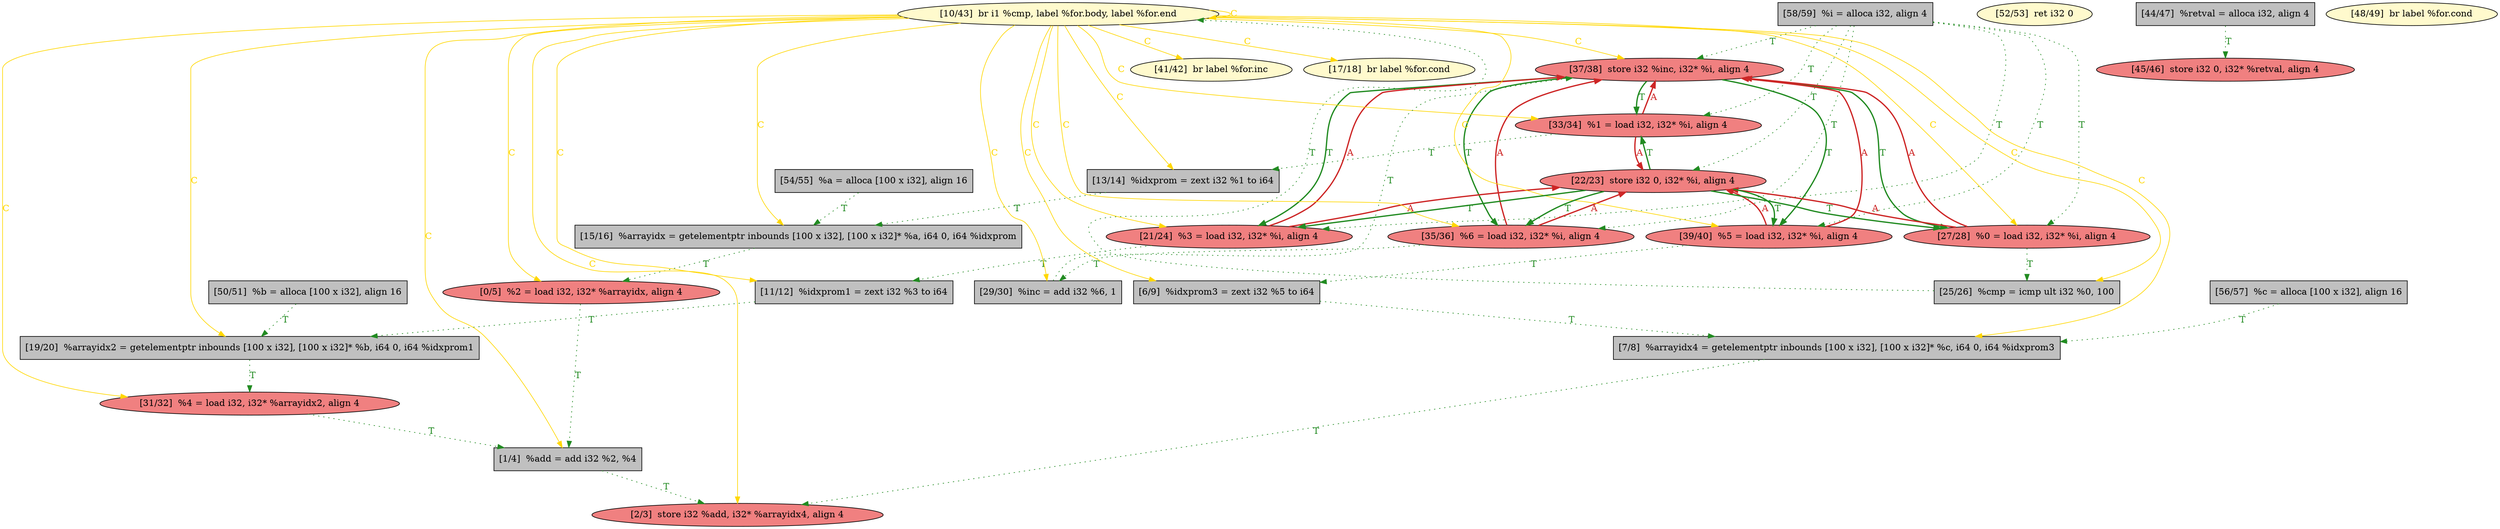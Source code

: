 
digraph G {


node58 [fillcolor=grey,label="[13/14]  %idxprom = zext i32 %1 to i64",shape=rectangle,style=filled ]
node57 [fillcolor=grey,label="[58/59]  %i = alloca i32, align 4",shape=rectangle,style=filled ]
node56 [fillcolor=grey,label="[15/16]  %arrayidx = getelementptr inbounds [100 x i32], [100 x i32]* %a, i64 0, i64 %idxprom",shape=rectangle,style=filled ]
node59 [fillcolor=grey,label="[11/12]  %idxprom1 = zext i32 %3 to i64",shape=rectangle,style=filled ]
node53 [fillcolor=grey,label="[19/20]  %arrayidx2 = getelementptr inbounds [100 x i32], [100 x i32]* %b, i64 0, i64 %idxprom1",shape=rectangle,style=filled ]
node52 [fillcolor=lemonchiffon,label="[41/42]  br label %for.inc",shape=ellipse,style=filled ]
node51 [fillcolor=grey,label="[54/55]  %a = alloca [100 x i32], align 16",shape=rectangle,style=filled ]
node48 [fillcolor=lightcoral,label="[37/38]  store i32 %inc, i32* %i, align 4",shape=ellipse,style=filled ]
node47 [fillcolor=lightcoral,label="[33/34]  %1 = load i32, i32* %i, align 4",shape=ellipse,style=filled ]
node55 [fillcolor=grey,label="[56/57]  %c = alloca [100 x i32], align 16",shape=rectangle,style=filled ]
node46 [fillcolor=grey,label="[50/51]  %b = alloca [100 x i32], align 16",shape=rectangle,style=filled ]
node49 [fillcolor=lightcoral,label="[35/36]  %6 = load i32, i32* %i, align 4",shape=ellipse,style=filled ]
node35 [fillcolor=grey,label="[7/8]  %arrayidx4 = getelementptr inbounds [100 x i32], [100 x i32]* %c, i64 0, i64 %idxprom3",shape=rectangle,style=filled ]
node45 [fillcolor=lightcoral,label="[31/32]  %4 = load i32, i32* %arrayidx2, align 4",shape=ellipse,style=filled ]
node50 [fillcolor=lemonchiffon,label="[52/53]  ret i32 0",shape=ellipse,style=filled ]
node34 [fillcolor=lightcoral,label="[21/24]  %3 = load i32, i32* %i, align 4",shape=ellipse,style=filled ]
node33 [fillcolor=grey,label="[1/4]  %add = add i32 %2, %4",shape=rectangle,style=filled ]
node54 [fillcolor=lightcoral,label="[45/46]  store i32 0, i32* %retval, align 4",shape=ellipse,style=filled ]
node40 [fillcolor=lightcoral,label="[39/40]  %5 = load i32, i32* %i, align 4",shape=ellipse,style=filled ]
node32 [fillcolor=lemonchiffon,label="[10/43]  br i1 %cmp, label %for.body, label %for.end",shape=ellipse,style=filled ]
node30 [fillcolor=lightcoral,label="[0/5]  %2 = load i32, i32* %arrayidx, align 4",shape=ellipse,style=filled ]
node38 [fillcolor=lightcoral,label="[27/28]  %0 = load i32, i32* %i, align 4",shape=ellipse,style=filled ]
node36 [fillcolor=grey,label="[25/26]  %cmp = icmp ult i32 %0, 100",shape=rectangle,style=filled ]
node31 [fillcolor=grey,label="[6/9]  %idxprom3 = zext i32 %5 to i64",shape=rectangle,style=filled ]
node39 [fillcolor=lemonchiffon,label="[48/49]  br label %for.cond",shape=ellipse,style=filled ]
node44 [fillcolor=lemonchiffon,label="[17/18]  br label %for.cond",shape=ellipse,style=filled ]
node37 [fillcolor=grey,label="[44/47]  %retval = alloca i32, align 4",shape=rectangle,style=filled ]
node41 [fillcolor=lightcoral,label="[22/23]  store i32 0, i32* %i, align 4",shape=ellipse,style=filled ]
node43 [fillcolor=lightcoral,label="[2/3]  store i32 %add, i32* %arrayidx4, align 4",shape=ellipse,style=filled ]
node42 [fillcolor=grey,label="[29/30]  %inc = add i32 %6, 1",shape=rectangle,style=filled ]

node49->node41 [style=solid,color=firebrick3,label="A",penwidth=2.0,fontcolor=firebrick3 ]
node32->node31 [color=gold,label="C",fontcolor=gold ]
node56->node30 [style=dotted,color=forestgreen,label="T",penwidth=1.0,fontcolor=forestgreen ]
node34->node59 [style=dotted,color=forestgreen,label="T",penwidth=1.0,fontcolor=forestgreen ]
node41->node38 [style=solid,color=forestgreen,label="T",penwidth=2.0,fontcolor=forestgreen ]
node38->node41 [style=solid,color=firebrick3,label="A",penwidth=2.0,fontcolor=firebrick3 ]
node41->node47 [style=solid,color=forestgreen,label="T",penwidth=2.0,fontcolor=forestgreen ]
node47->node41 [style=solid,color=firebrick3,label="A",penwidth=2.0,fontcolor=firebrick3 ]
node36->node32 [style=dotted,color=forestgreen,label="T",penwidth=1.0,fontcolor=forestgreen ]
node32->node36 [color=gold,label="C",fontcolor=gold ]
node41->node34 [style=solid,color=forestgreen,label="T",penwidth=2.0,fontcolor=forestgreen ]
node32->node30 [color=gold,label="C",fontcolor=gold ]
node37->node54 [style=dotted,color=forestgreen,label="T",penwidth=1.0,fontcolor=forestgreen ]
node57->node34 [style=dotted,color=forestgreen,label="T",penwidth=1.0,fontcolor=forestgreen ]
node57->node38 [style=dotted,color=forestgreen,label="T",penwidth=1.0,fontcolor=forestgreen ]
node32->node52 [color=gold,label="C",fontcolor=gold ]
node38->node36 [style=dotted,color=forestgreen,label="T",penwidth=1.0,fontcolor=forestgreen ]
node45->node33 [style=dotted,color=forestgreen,label="T",penwidth=1.0,fontcolor=forestgreen ]
node40->node31 [style=dotted,color=forestgreen,label="T",penwidth=1.0,fontcolor=forestgreen ]
node32->node59 [color=gold,label="C",fontcolor=gold ]
node57->node40 [style=dotted,color=forestgreen,label="T",penwidth=1.0,fontcolor=forestgreen ]
node32->node45 [color=gold,label="C",fontcolor=gold ]
node34->node41 [style=solid,color=firebrick3,label="A",penwidth=2.0,fontcolor=firebrick3 ]
node48->node34 [style=solid,color=forestgreen,label="T",penwidth=2.0,fontcolor=forestgreen ]
node32->node58 [color=gold,label="C",fontcolor=gold ]
node34->node48 [style=solid,color=firebrick3,label="A",penwidth=2.0,fontcolor=firebrick3 ]
node57->node47 [style=dotted,color=forestgreen,label="T",penwidth=1.0,fontcolor=forestgreen ]
node48->node49 [style=solid,color=forestgreen,label="T",penwidth=2.0,fontcolor=forestgreen ]
node48->node38 [style=solid,color=forestgreen,label="T",penwidth=2.0,fontcolor=forestgreen ]
node32->node49 [color=gold,label="C",fontcolor=gold ]
node40->node41 [style=solid,color=firebrick3,label="A",penwidth=2.0,fontcolor=firebrick3 ]
node49->node42 [style=dotted,color=forestgreen,label="T",penwidth=1.0,fontcolor=forestgreen ]
node32->node48 [color=gold,label="C",fontcolor=gold ]
node46->node53 [style=dotted,color=forestgreen,label="T",penwidth=1.0,fontcolor=forestgreen ]
node32->node56 [color=gold,label="C",fontcolor=gold ]
node32->node32 [color=gold,label="C",fontcolor=gold ]
node41->node49 [style=solid,color=forestgreen,label="T",penwidth=2.0,fontcolor=forestgreen ]
node32->node38 [color=gold,label="C",fontcolor=gold ]
node32->node33 [color=gold,label="C",fontcolor=gold ]
node49->node48 [style=solid,color=firebrick3,label="A",penwidth=2.0,fontcolor=firebrick3 ]
node48->node40 [style=solid,color=forestgreen,label="T",penwidth=2.0,fontcolor=forestgreen ]
node59->node53 [style=dotted,color=forestgreen,label="T",penwidth=1.0,fontcolor=forestgreen ]
node41->node40 [style=solid,color=forestgreen,label="T",penwidth=2.0,fontcolor=forestgreen ]
node32->node34 [color=gold,label="C",fontcolor=gold ]
node32->node40 [color=gold,label="C",fontcolor=gold ]
node32->node35 [color=gold,label="C",fontcolor=gold ]
node32->node47 [color=gold,label="C",fontcolor=gold ]
node32->node44 [color=gold,label="C",fontcolor=gold ]
node42->node48 [style=dotted,color=forestgreen,label="T",penwidth=1.0,fontcolor=forestgreen ]
node57->node49 [style=dotted,color=forestgreen,label="T",penwidth=1.0,fontcolor=forestgreen ]
node32->node42 [color=gold,label="C",fontcolor=gold ]
node38->node48 [style=solid,color=firebrick3,label="A",penwidth=2.0,fontcolor=firebrick3 ]
node35->node43 [style=dotted,color=forestgreen,label="T",penwidth=1.0,fontcolor=forestgreen ]
node32->node43 [color=gold,label="C",fontcolor=gold ]
node47->node48 [style=solid,color=firebrick3,label="A",penwidth=2.0,fontcolor=firebrick3 ]
node51->node56 [style=dotted,color=forestgreen,label="T",penwidth=1.0,fontcolor=forestgreen ]
node53->node45 [style=dotted,color=forestgreen,label="T",penwidth=1.0,fontcolor=forestgreen ]
node40->node48 [style=solid,color=firebrick3,label="A",penwidth=2.0,fontcolor=firebrick3 ]
node32->node53 [color=gold,label="C",fontcolor=gold ]
node47->node58 [style=dotted,color=forestgreen,label="T",penwidth=1.0,fontcolor=forestgreen ]
node55->node35 [style=dotted,color=forestgreen,label="T",penwidth=1.0,fontcolor=forestgreen ]
node58->node56 [style=dotted,color=forestgreen,label="T",penwidth=1.0,fontcolor=forestgreen ]
node57->node48 [style=dotted,color=forestgreen,label="T",penwidth=1.0,fontcolor=forestgreen ]
node33->node43 [style=dotted,color=forestgreen,label="T",penwidth=1.0,fontcolor=forestgreen ]
node57->node41 [style=dotted,color=forestgreen,label="T",penwidth=1.0,fontcolor=forestgreen ]
node30->node33 [style=dotted,color=forestgreen,label="T",penwidth=1.0,fontcolor=forestgreen ]
node48->node47 [style=solid,color=forestgreen,label="T",penwidth=2.0,fontcolor=forestgreen ]
node31->node35 [style=dotted,color=forestgreen,label="T",penwidth=1.0,fontcolor=forestgreen ]


}
